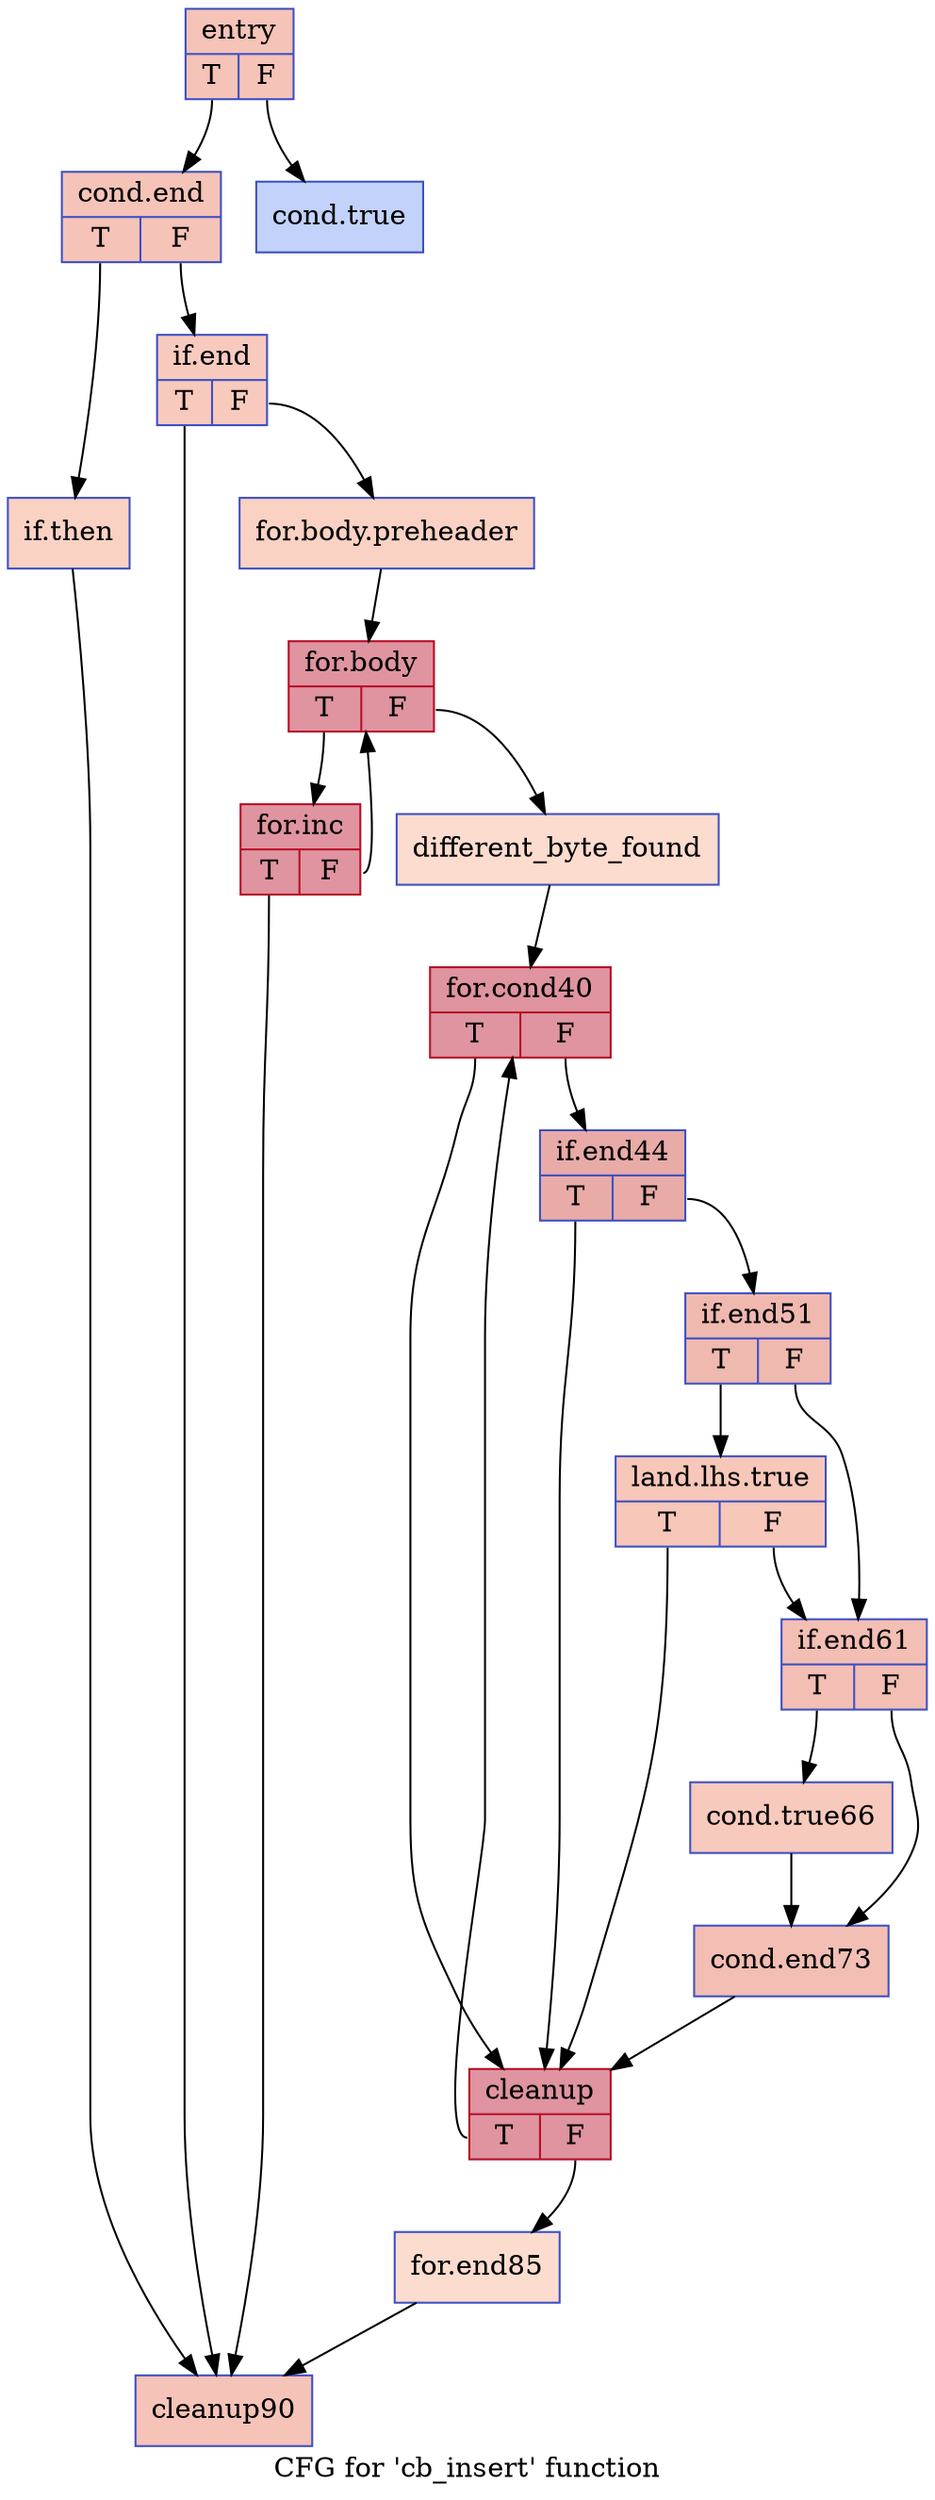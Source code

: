 digraph "CFG for 'cb_insert' function" {
	label="CFG for 'cb_insert' function";

	Node0 [shape=record,color="#3d50c3ff", style=filled, fillcolor="#e8765c70",label="{entry|{<s0>T|<s1>F}}"];
	Node0:s0 -> Node1;
	Node0:s1 -> Node2;
	Node2 [shape=record,color="#3d50c3ff", style=filled, fillcolor="#779af770",label="{cond.true}"];
	Node1 [shape=record,color="#3d50c3ff", style=filled, fillcolor="#e8765c70",label="{cond.end|{<s0>T|<s1>F}}"];
	Node1:s0 -> Node3;
	Node1:s1 -> Node4;
	Node3 [shape=record,color="#3d50c3ff", style=filled, fillcolor="#f4987a70",label="{if.then}"];
	Node3 -> Node5;
	Node4 [shape=record,color="#3d50c3ff", style=filled, fillcolor="#ef886b70",label="{if.end|{<s0>T|<s1>F}}"];
	Node4:s0 -> Node5;
	Node4:s1 -> Node6;
	Node6 [shape=record,color="#3d50c3ff", style=filled, fillcolor="#f4987a70",label="{for.body.preheader}"];
	Node6 -> Node7;
	Node7 [shape=record,color="#b70d28ff", style=filled, fillcolor="#b70d2870",label="{for.body|{<s0>T|<s1>F}}"];
	Node7:s0 -> Node8;
	Node7:s1 -> Node9;
	Node8 [shape=record,color="#b70d28ff", style=filled, fillcolor="#b70d2870",label="{for.inc|{<s0>T|<s1>F}}"];
	Node8:s0 -> Node5;
	Node8:s1 -> Node7;
	Node9 [shape=record,color="#3d50c3ff", style=filled, fillcolor="#f7af9170",label="{different_byte_found}"];
	Node9 -> Node10;
	Node10 [shape=record,color="#b70d28ff", style=filled, fillcolor="#b70d2870",label="{for.cond40|{<s0>T|<s1>F}}"];
	Node10:s0 -> Node11;
	Node10:s1 -> Node12;
	Node12 [shape=record,color="#3d50c3ff", style=filled, fillcolor="#cc403a70",label="{if.end44|{<s0>T|<s1>F}}"];
	Node12:s0 -> Node11;
	Node12:s1 -> Node13;
	Node13 [shape=record,color="#3d50c3ff", style=filled, fillcolor="#de614d70",label="{if.end51|{<s0>T|<s1>F}}"];
	Node13:s0 -> Node14;
	Node13:s1 -> Node15;
	Node14 [shape=record,color="#3d50c3ff", style=filled, fillcolor="#ec7f6370",label="{land.lhs.true|{<s0>T|<s1>F}}"];
	Node14:s0 -> Node11;
	Node14:s1 -> Node15;
	Node15 [shape=record,color="#3d50c3ff", style=filled, fillcolor="#e36c5570",label="{if.end61|{<s0>T|<s1>F}}"];
	Node15:s0 -> Node16;
	Node15:s1 -> Node17;
	Node16 [shape=record,color="#3d50c3ff", style=filled, fillcolor="#ef886b70",label="{cond.true66}"];
	Node16 -> Node17;
	Node17 [shape=record,color="#3d50c3ff", style=filled, fillcolor="#e36c5570",label="{cond.end73}"];
	Node17 -> Node11;
	Node11 [shape=record,color="#b70d28ff", style=filled, fillcolor="#b70d2870",label="{cleanup|{<s0>T|<s1>F}}"];
	Node11:s0 -> Node10;
	Node11:s1 -> Node18;
	Node18 [shape=record,color="#3d50c3ff", style=filled, fillcolor="#f7af9170",label="{for.end85}"];
	Node18 -> Node5;
	Node5 [shape=record,color="#3d50c3ff", style=filled, fillcolor="#e8765c70",label="{cleanup90}"];
}
